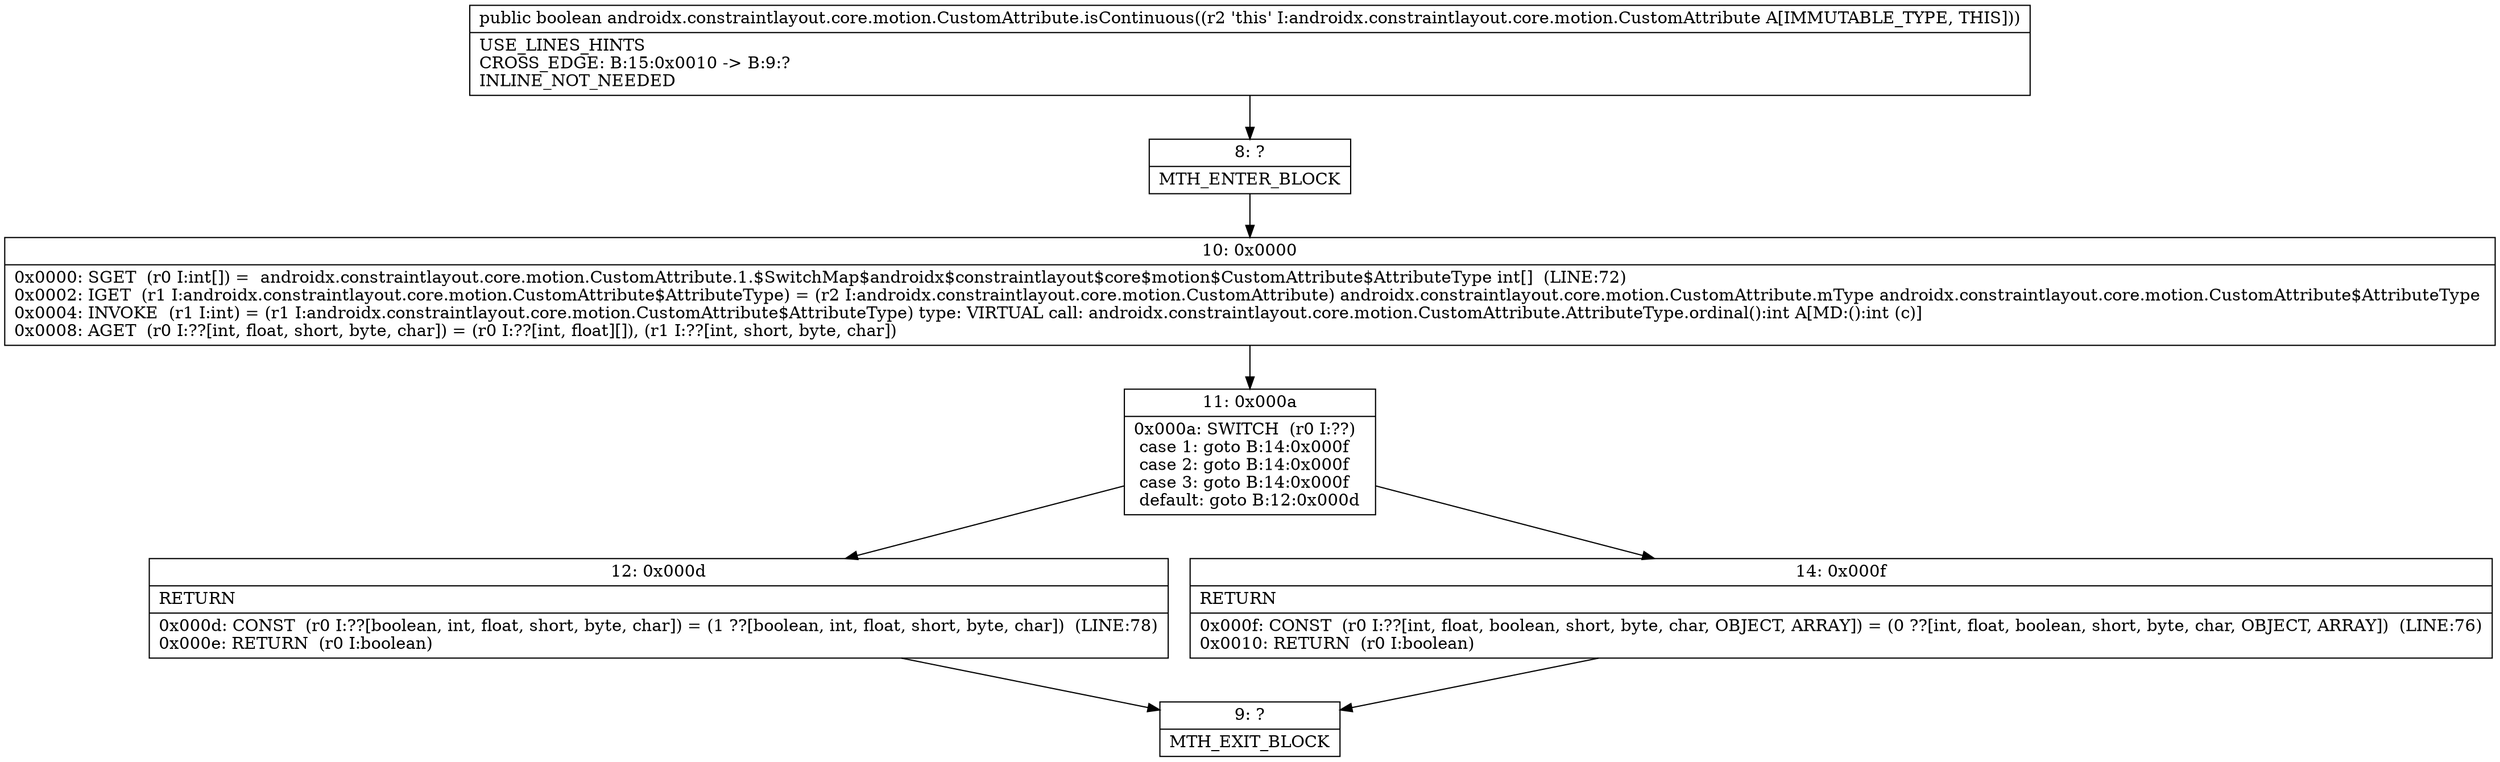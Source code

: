 digraph "CFG forandroidx.constraintlayout.core.motion.CustomAttribute.isContinuous()Z" {
Node_8 [shape=record,label="{8\:\ ?|MTH_ENTER_BLOCK\l}"];
Node_10 [shape=record,label="{10\:\ 0x0000|0x0000: SGET  (r0 I:int[]) =  androidx.constraintlayout.core.motion.CustomAttribute.1.$SwitchMap$androidx$constraintlayout$core$motion$CustomAttribute$AttributeType int[]  (LINE:72)\l0x0002: IGET  (r1 I:androidx.constraintlayout.core.motion.CustomAttribute$AttributeType) = (r2 I:androidx.constraintlayout.core.motion.CustomAttribute) androidx.constraintlayout.core.motion.CustomAttribute.mType androidx.constraintlayout.core.motion.CustomAttribute$AttributeType \l0x0004: INVOKE  (r1 I:int) = (r1 I:androidx.constraintlayout.core.motion.CustomAttribute$AttributeType) type: VIRTUAL call: androidx.constraintlayout.core.motion.CustomAttribute.AttributeType.ordinal():int A[MD:():int (c)]\l0x0008: AGET  (r0 I:??[int, float, short, byte, char]) = (r0 I:??[int, float][]), (r1 I:??[int, short, byte, char]) \l}"];
Node_11 [shape=record,label="{11\:\ 0x000a|0x000a: SWITCH  (r0 I:??)\l case 1: goto B:14:0x000f\l case 2: goto B:14:0x000f\l case 3: goto B:14:0x000f\l default: goto B:12:0x000d \l}"];
Node_12 [shape=record,label="{12\:\ 0x000d|RETURN\l|0x000d: CONST  (r0 I:??[boolean, int, float, short, byte, char]) = (1 ??[boolean, int, float, short, byte, char])  (LINE:78)\l0x000e: RETURN  (r0 I:boolean) \l}"];
Node_9 [shape=record,label="{9\:\ ?|MTH_EXIT_BLOCK\l}"];
Node_14 [shape=record,label="{14\:\ 0x000f|RETURN\l|0x000f: CONST  (r0 I:??[int, float, boolean, short, byte, char, OBJECT, ARRAY]) = (0 ??[int, float, boolean, short, byte, char, OBJECT, ARRAY])  (LINE:76)\l0x0010: RETURN  (r0 I:boolean) \l}"];
MethodNode[shape=record,label="{public boolean androidx.constraintlayout.core.motion.CustomAttribute.isContinuous((r2 'this' I:androidx.constraintlayout.core.motion.CustomAttribute A[IMMUTABLE_TYPE, THIS]))  | USE_LINES_HINTS\lCROSS_EDGE: B:15:0x0010 \-\> B:9:?\lINLINE_NOT_NEEDED\l}"];
MethodNode -> Node_8;Node_8 -> Node_10;
Node_10 -> Node_11;
Node_11 -> Node_12;
Node_11 -> Node_14;
Node_12 -> Node_9;
Node_14 -> Node_9;
}

